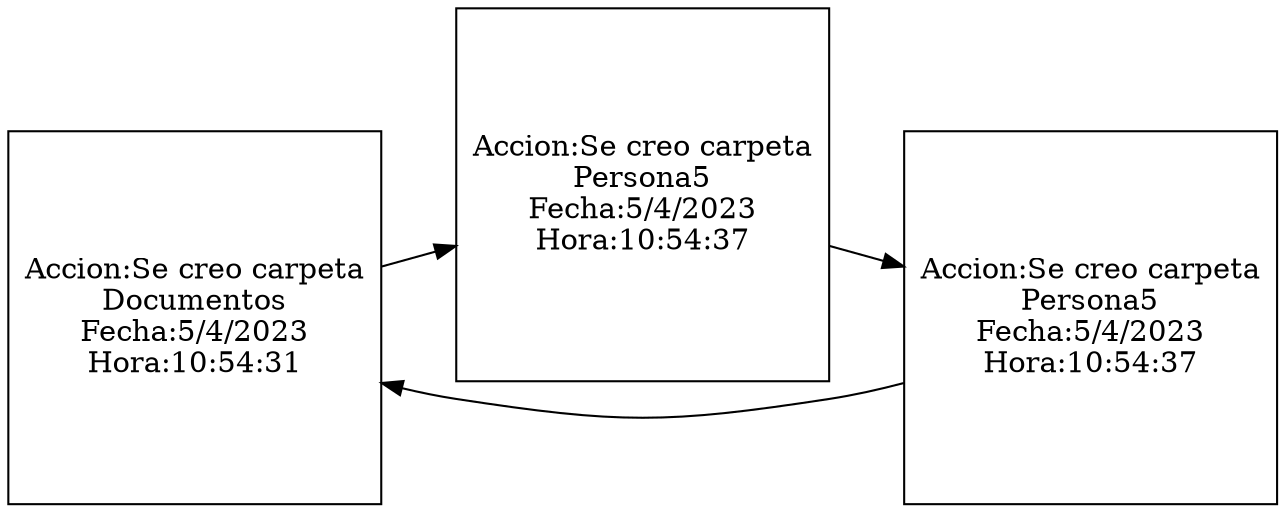digraph ListaCircular{ 
 node[shape = square]; 
 rankdir = LR 
nodo1[label ="Accion:Se creo carpeta\nDocumentos\nFecha:5/4/2023\nHora:10:54:31"]
nodo2[label ="Accion:Se creo carpeta\nPersona5\nFecha:5/4/2023\nHora:10:54:37"]
nodo3[label ="Accion:Se creo carpeta\nPersona5\nFecha:5/4/2023\nHora:10:54:37"]

nodo1->nodo2 ->nodo3->nodo1

}